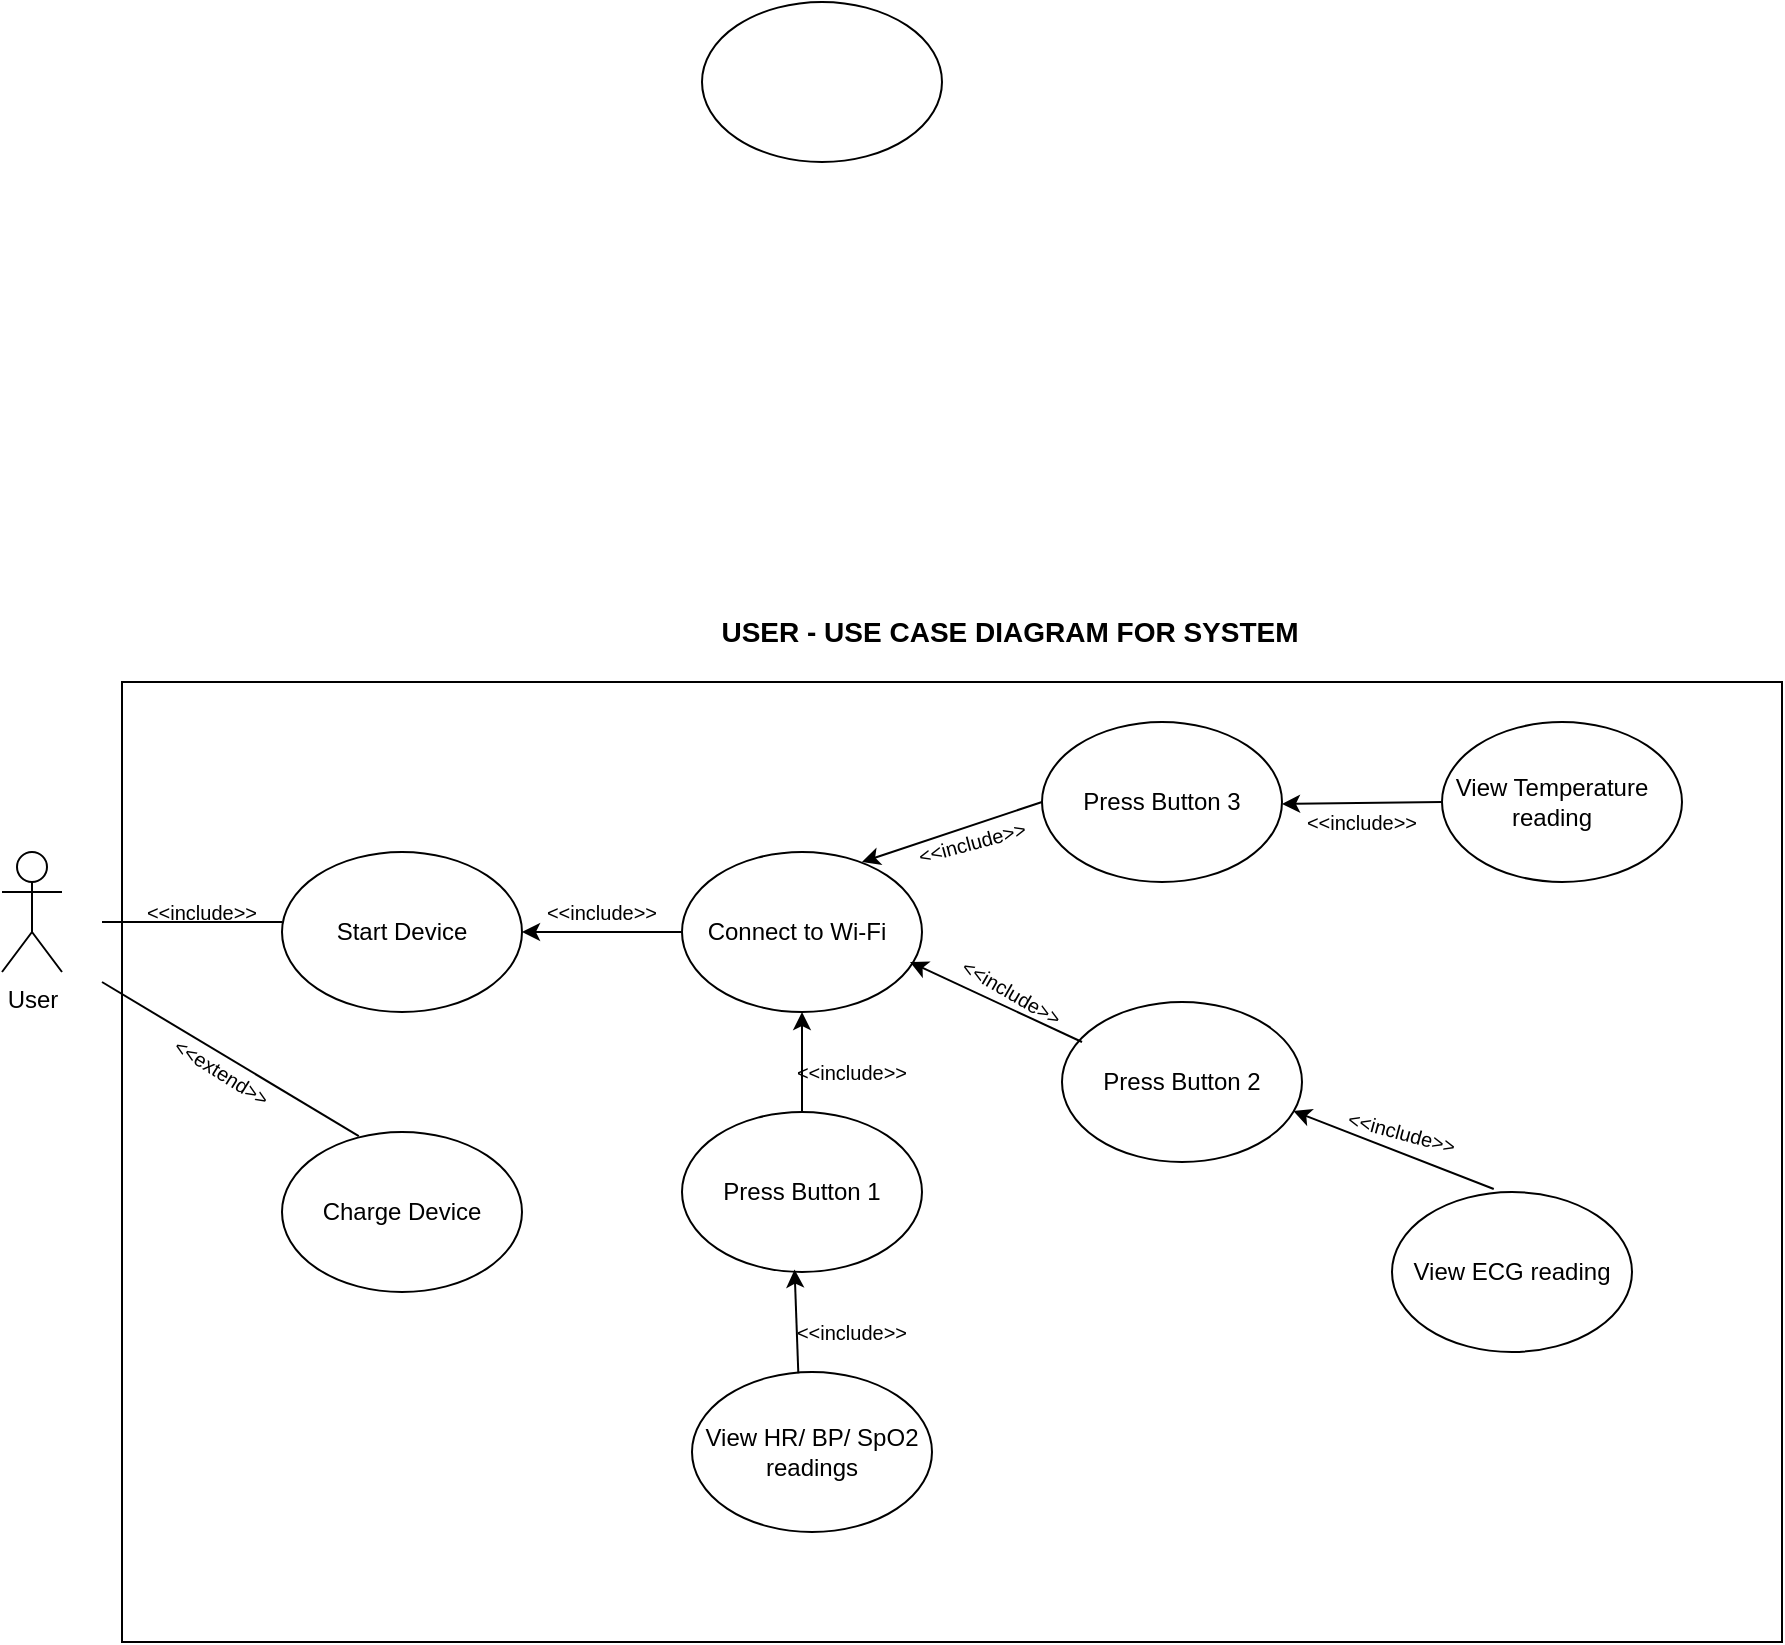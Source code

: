 <mxfile version="26.2.14">
  <diagram name="Page-1" id="E8HEYCNksgt99YxPQwIF">
    <mxGraphModel dx="2291" dy="1813" grid="1" gridSize="10" guides="1" tooltips="1" connect="1" arrows="1" fold="1" page="1" pageScale="1" pageWidth="827" pageHeight="1169" math="0" shadow="0">
      <root>
        <mxCell id="0" />
        <mxCell id="1" parent="0" />
        <mxCell id="qcHLwmbjx54JRJpUdq2x-46" value="" style="rounded=0;whiteSpace=wrap;html=1;" vertex="1" parent="1">
          <mxGeometry x="-30" y="40" width="830" height="480" as="geometry" />
        </mxCell>
        <mxCell id="qcHLwmbjx54JRJpUdq2x-1" value="User" style="shape=umlActor;verticalLabelPosition=bottom;verticalAlign=top;html=1;outlineConnect=0;" vertex="1" parent="1">
          <mxGeometry x="-90" y="125" width="30" height="60" as="geometry" />
        </mxCell>
        <mxCell id="qcHLwmbjx54JRJpUdq2x-2" value="" style="ellipse;whiteSpace=wrap;html=1;" vertex="1" parent="1">
          <mxGeometry x="50" y="125" width="120" height="80" as="geometry" />
        </mxCell>
        <mxCell id="qcHLwmbjx54JRJpUdq2x-3" value="Start Device" style="text;html=1;align=center;verticalAlign=middle;whiteSpace=wrap;rounded=0;" vertex="1" parent="1">
          <mxGeometry x="65" y="150" width="90" height="30" as="geometry" />
        </mxCell>
        <mxCell id="qcHLwmbjx54JRJpUdq2x-4" value="" style="ellipse;whiteSpace=wrap;html=1;" vertex="1" parent="1">
          <mxGeometry x="250" y="255" width="120" height="80" as="geometry" />
        </mxCell>
        <mxCell id="qcHLwmbjx54JRJpUdq2x-5" value="Press Button 1" style="text;html=1;align=center;verticalAlign=middle;whiteSpace=wrap;rounded=0;" vertex="1" parent="1">
          <mxGeometry x="265" y="280" width="90" height="30" as="geometry" />
        </mxCell>
        <mxCell id="qcHLwmbjx54JRJpUdq2x-6" value="" style="ellipse;whiteSpace=wrap;html=1;" vertex="1" parent="1">
          <mxGeometry x="430" y="60" width="120" height="80" as="geometry" />
        </mxCell>
        <mxCell id="qcHLwmbjx54JRJpUdq2x-7" value="Press Button 3" style="text;html=1;align=center;verticalAlign=middle;whiteSpace=wrap;rounded=0;" vertex="1" parent="1">
          <mxGeometry x="445" y="85" width="90" height="30" as="geometry" />
        </mxCell>
        <mxCell id="qcHLwmbjx54JRJpUdq2x-8" value="" style="ellipse;whiteSpace=wrap;html=1;" vertex="1" parent="1">
          <mxGeometry x="440" y="200" width="120" height="80" as="geometry" />
        </mxCell>
        <mxCell id="qcHLwmbjx54JRJpUdq2x-9" value="Press Button 2" style="text;html=1;align=center;verticalAlign=middle;whiteSpace=wrap;rounded=0;" vertex="1" parent="1">
          <mxGeometry x="455" y="225" width="90" height="30" as="geometry" />
        </mxCell>
        <mxCell id="qcHLwmbjx54JRJpUdq2x-10" value="" style="ellipse;whiteSpace=wrap;html=1;" vertex="1" parent="1">
          <mxGeometry x="255" y="385" width="120" height="80" as="geometry" />
        </mxCell>
        <mxCell id="qcHLwmbjx54JRJpUdq2x-11" value="View HR/ BP/ SpO2 readings" style="text;html=1;align=center;verticalAlign=middle;whiteSpace=wrap;rounded=0;" vertex="1" parent="1">
          <mxGeometry x="250" y="410" width="130" height="30" as="geometry" />
        </mxCell>
        <mxCell id="qcHLwmbjx54JRJpUdq2x-12" value="" style="ellipse;whiteSpace=wrap;html=1;" vertex="1" parent="1">
          <mxGeometry x="605" y="295" width="120" height="80" as="geometry" />
        </mxCell>
        <mxCell id="qcHLwmbjx54JRJpUdq2x-13" value="View ECG reading" style="text;html=1;align=center;verticalAlign=middle;whiteSpace=wrap;rounded=0;" vertex="1" parent="1">
          <mxGeometry x="600" y="320" width="130" height="30" as="geometry" />
        </mxCell>
        <mxCell id="qcHLwmbjx54JRJpUdq2x-14" value="" style="ellipse;whiteSpace=wrap;html=1;" vertex="1" parent="1">
          <mxGeometry x="630" y="60" width="120" height="80" as="geometry" />
        </mxCell>
        <mxCell id="qcHLwmbjx54JRJpUdq2x-15" value="View Temperature reading" style="text;html=1;align=center;verticalAlign=middle;whiteSpace=wrap;rounded=0;" vertex="1" parent="1">
          <mxGeometry x="620" y="85" width="130" height="30" as="geometry" />
        </mxCell>
        <mxCell id="qcHLwmbjx54JRJpUdq2x-16" value="" style="ellipse;whiteSpace=wrap;html=1;" vertex="1" parent="1">
          <mxGeometry x="250" y="125" width="120" height="80" as="geometry" />
        </mxCell>
        <mxCell id="qcHLwmbjx54JRJpUdq2x-17" value="Connect to Wi-Fi" style="text;html=1;align=center;verticalAlign=middle;whiteSpace=wrap;rounded=0;" vertex="1" parent="1">
          <mxGeometry x="255" y="150" width="105" height="30" as="geometry" />
        </mxCell>
        <mxCell id="qcHLwmbjx54JRJpUdq2x-20" value="" style="ellipse;whiteSpace=wrap;html=1;" vertex="1" parent="1">
          <mxGeometry x="50" y="265" width="120" height="80" as="geometry" />
        </mxCell>
        <mxCell id="qcHLwmbjx54JRJpUdq2x-21" value="Charge Device" style="text;html=1;align=center;verticalAlign=middle;whiteSpace=wrap;rounded=0;" vertex="1" parent="1">
          <mxGeometry x="65" y="290" width="90" height="30" as="geometry" />
        </mxCell>
        <mxCell id="qcHLwmbjx54JRJpUdq2x-22" value="" style="endArrow=none;html=1;rounded=0;" edge="1" parent="1">
          <mxGeometry width="50" height="50" relative="1" as="geometry">
            <mxPoint x="-40" y="160" as="sourcePoint" />
            <mxPoint x="50" y="160" as="targetPoint" />
          </mxGeometry>
        </mxCell>
        <mxCell id="qcHLwmbjx54JRJpUdq2x-23" value="" style="endArrow=none;html=1;rounded=0;entryX=0.32;entryY=0.026;entryDx=0;entryDy=0;entryPerimeter=0;" edge="1" parent="1" target="qcHLwmbjx54JRJpUdq2x-20">
          <mxGeometry width="50" height="50" relative="1" as="geometry">
            <mxPoint x="-40" y="190" as="sourcePoint" />
            <mxPoint x="60" y="170" as="targetPoint" />
          </mxGeometry>
        </mxCell>
        <mxCell id="qcHLwmbjx54JRJpUdq2x-24" value="" style="endArrow=classic;html=1;rounded=0;entryX=0.469;entryY=0.985;entryDx=0;entryDy=0;exitX=0.443;exitY=0.008;exitDx=0;exitDy=0;exitPerimeter=0;entryPerimeter=0;" edge="1" parent="1" source="qcHLwmbjx54JRJpUdq2x-10" target="qcHLwmbjx54JRJpUdq2x-4">
          <mxGeometry width="50" height="50" relative="1" as="geometry">
            <mxPoint x="310" y="380" as="sourcePoint" />
            <mxPoint x="320" y="330" as="targetPoint" />
          </mxGeometry>
        </mxCell>
        <mxCell id="qcHLwmbjx54JRJpUdq2x-25" value="" style="endArrow=classic;html=1;rounded=0;exitX=0.424;exitY=-0.019;exitDx=0;exitDy=0;exitPerimeter=0;entryX=0.964;entryY=0.681;entryDx=0;entryDy=0;entryPerimeter=0;" edge="1" parent="1" source="qcHLwmbjx54JRJpUdq2x-12" target="qcHLwmbjx54JRJpUdq2x-8">
          <mxGeometry width="50" height="50" relative="1" as="geometry">
            <mxPoint x="552" y="307" as="sourcePoint" />
            <mxPoint x="560" y="255" as="targetPoint" />
          </mxGeometry>
        </mxCell>
        <mxCell id="qcHLwmbjx54JRJpUdq2x-26" value="" style="endArrow=classic;html=1;rounded=0;exitX=0;exitY=0.5;exitDx=0;exitDy=0;entryX=0.964;entryY=0.681;entryDx=0;entryDy=0;entryPerimeter=0;" edge="1" parent="1" source="qcHLwmbjx54JRJpUdq2x-14">
          <mxGeometry width="50" height="50" relative="1" as="geometry">
            <mxPoint x="650" y="140" as="sourcePoint" />
            <mxPoint x="550" y="101" as="targetPoint" />
          </mxGeometry>
        </mxCell>
        <mxCell id="qcHLwmbjx54JRJpUdq2x-27" value="" style="endArrow=classic;html=1;rounded=0;entryX=0.469;entryY=0.985;entryDx=0;entryDy=0;exitX=0.5;exitY=0;exitDx=0;exitDy=0;entryPerimeter=0;" edge="1" parent="1" source="qcHLwmbjx54JRJpUdq2x-4">
          <mxGeometry width="50" height="50" relative="1" as="geometry">
            <mxPoint x="312" y="257" as="sourcePoint" />
            <mxPoint x="310" y="205" as="targetPoint" />
          </mxGeometry>
        </mxCell>
        <mxCell id="qcHLwmbjx54JRJpUdq2x-28" value="" style="endArrow=classic;html=1;rounded=0;entryX=0.964;entryY=0.681;entryDx=0;entryDy=0;entryPerimeter=0;" edge="1" parent="1">
          <mxGeometry width="50" height="50" relative="1" as="geometry">
            <mxPoint x="450" y="220" as="sourcePoint" />
            <mxPoint x="364" y="180" as="targetPoint" />
          </mxGeometry>
        </mxCell>
        <mxCell id="qcHLwmbjx54JRJpUdq2x-29" value="" style="endArrow=classic;html=1;rounded=0;exitX=0;exitY=0.5;exitDx=0;exitDy=0;" edge="1" parent="1" source="qcHLwmbjx54JRJpUdq2x-6">
          <mxGeometry width="50" height="50" relative="1" as="geometry">
            <mxPoint x="380" y="125" as="sourcePoint" />
            <mxPoint x="340" y="130" as="targetPoint" />
          </mxGeometry>
        </mxCell>
        <mxCell id="qcHLwmbjx54JRJpUdq2x-30" value="" style="endArrow=classic;html=1;rounded=0;entryX=1;entryY=0.5;entryDx=0;entryDy=0;" edge="1" parent="1" target="qcHLwmbjx54JRJpUdq2x-2">
          <mxGeometry width="50" height="50" relative="1" as="geometry">
            <mxPoint x="250" y="165" as="sourcePoint" />
            <mxPoint x="180" y="160" as="targetPoint" />
          </mxGeometry>
        </mxCell>
        <mxCell id="qcHLwmbjx54JRJpUdq2x-31" value="&lt;font style=&quot;font-size: 10px;&quot;&gt;&amp;lt;&amp;lt;extend&amp;gt;&amp;gt;&lt;/font&gt;" style="text;html=1;align=center;verticalAlign=middle;whiteSpace=wrap;rounded=0;rotation=32;" vertex="1" parent="1">
          <mxGeometry x="-10" y="220" width="60" height="30" as="geometry" />
        </mxCell>
        <mxCell id="qcHLwmbjx54JRJpUdq2x-32" value="&lt;font style=&quot;font-size: 10px;&quot;&gt;&amp;lt;&amp;lt;include&amp;gt;&amp;gt;&lt;/font&gt;" style="text;html=1;align=center;verticalAlign=middle;whiteSpace=wrap;rounded=0;rotation=0;" vertex="1" parent="1">
          <mxGeometry x="-20" y="140" width="60" height="30" as="geometry" />
        </mxCell>
        <mxCell id="qcHLwmbjx54JRJpUdq2x-34" value="&lt;font style=&quot;font-size: 10px;&quot;&gt;&amp;lt;&amp;lt;include&amp;gt;&amp;gt;&lt;/font&gt;" style="text;html=1;align=center;verticalAlign=middle;whiteSpace=wrap;rounded=0;rotation=0;" vertex="1" parent="1">
          <mxGeometry x="180" y="140" width="60" height="30" as="geometry" />
        </mxCell>
        <mxCell id="qcHLwmbjx54JRJpUdq2x-36" value="&lt;font style=&quot;font-size: 10px;&quot;&gt;&amp;lt;&amp;lt;include&amp;gt;&amp;gt;&lt;/font&gt;" style="text;html=1;align=center;verticalAlign=middle;whiteSpace=wrap;rounded=0;rotation=0;" vertex="1" parent="1">
          <mxGeometry x="305" y="220" width="60" height="30" as="geometry" />
        </mxCell>
        <mxCell id="qcHLwmbjx54JRJpUdq2x-39" value="&lt;font style=&quot;font-size: 10px;&quot;&gt;&amp;lt;&amp;lt;include&amp;gt;&amp;gt;&lt;/font&gt;" style="text;html=1;align=center;verticalAlign=middle;whiteSpace=wrap;rounded=0;rotation=-15;" vertex="1" parent="1">
          <mxGeometry x="365" y="105" width="60" height="30" as="geometry" />
        </mxCell>
        <mxCell id="qcHLwmbjx54JRJpUdq2x-40" value="&lt;font style=&quot;font-size: 10px;&quot;&gt;&amp;lt;&amp;lt;include&amp;gt;&amp;gt;&lt;/font&gt;" style="text;html=1;align=center;verticalAlign=middle;whiteSpace=wrap;rounded=0;rotation=0;" vertex="1" parent="1">
          <mxGeometry x="305" y="350" width="60" height="30" as="geometry" />
        </mxCell>
        <mxCell id="qcHLwmbjx54JRJpUdq2x-41" value="&lt;font style=&quot;font-size: 10px;&quot;&gt;&amp;lt;&amp;lt;include&amp;gt;&amp;gt;&lt;/font&gt;" style="text;html=1;align=center;verticalAlign=middle;whiteSpace=wrap;rounded=0;rotation=30;" vertex="1" parent="1">
          <mxGeometry x="385" y="180" width="60" height="30" as="geometry" />
        </mxCell>
        <mxCell id="qcHLwmbjx54JRJpUdq2x-43" value="&lt;font style=&quot;font-size: 10px;&quot;&gt;&amp;lt;&amp;lt;include&amp;gt;&amp;gt;&lt;/font&gt;" style="text;html=1;align=center;verticalAlign=middle;whiteSpace=wrap;rounded=0;rotation=15;" vertex="1" parent="1">
          <mxGeometry x="580" y="250" width="60" height="30" as="geometry" />
        </mxCell>
        <mxCell id="qcHLwmbjx54JRJpUdq2x-45" value="&lt;font style=&quot;font-size: 10px;&quot;&gt;&amp;lt;&amp;lt;include&amp;gt;&amp;gt;&lt;/font&gt;" style="text;html=1;align=center;verticalAlign=middle;whiteSpace=wrap;rounded=0;rotation=0;" vertex="1" parent="1">
          <mxGeometry x="560" y="95" width="60" height="30" as="geometry" />
        </mxCell>
        <mxCell id="qcHLwmbjx54JRJpUdq2x-47" value="&lt;b&gt;&lt;font style=&quot;font-size: 14px;&quot;&gt;USER - USE CASE DIAGRAM FOR SYSTEM&lt;/font&gt;&lt;/b&gt;" style="text;html=1;align=center;verticalAlign=middle;whiteSpace=wrap;rounded=0;" vertex="1" parent="1">
          <mxGeometry x="254" width="320" height="30" as="geometry" />
        </mxCell>
        <mxCell id="qcHLwmbjx54JRJpUdq2x-48" value="" style="ellipse;whiteSpace=wrap;html=1;" vertex="1" parent="1">
          <mxGeometry x="260" y="-300" width="120" height="80" as="geometry" />
        </mxCell>
      </root>
    </mxGraphModel>
  </diagram>
</mxfile>
